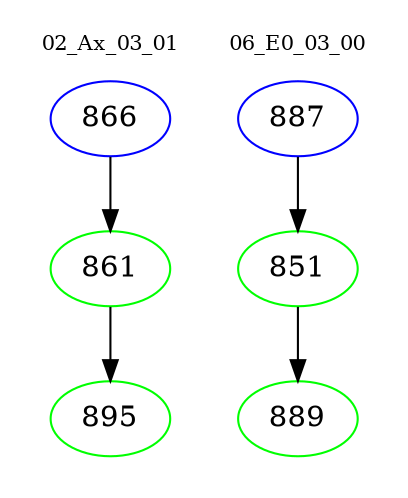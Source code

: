digraph{
subgraph cluster_0 {
color = white
label = "02_Ax_03_01";
fontsize=10;
T0_866 [label="866", color="blue"]
T0_866 -> T0_861 [color="black"]
T0_861 [label="861", color="green"]
T0_861 -> T0_895 [color="black"]
T0_895 [label="895", color="green"]
}
subgraph cluster_1 {
color = white
label = "06_E0_03_00";
fontsize=10;
T1_887 [label="887", color="blue"]
T1_887 -> T1_851 [color="black"]
T1_851 [label="851", color="green"]
T1_851 -> T1_889 [color="black"]
T1_889 [label="889", color="green"]
}
}
